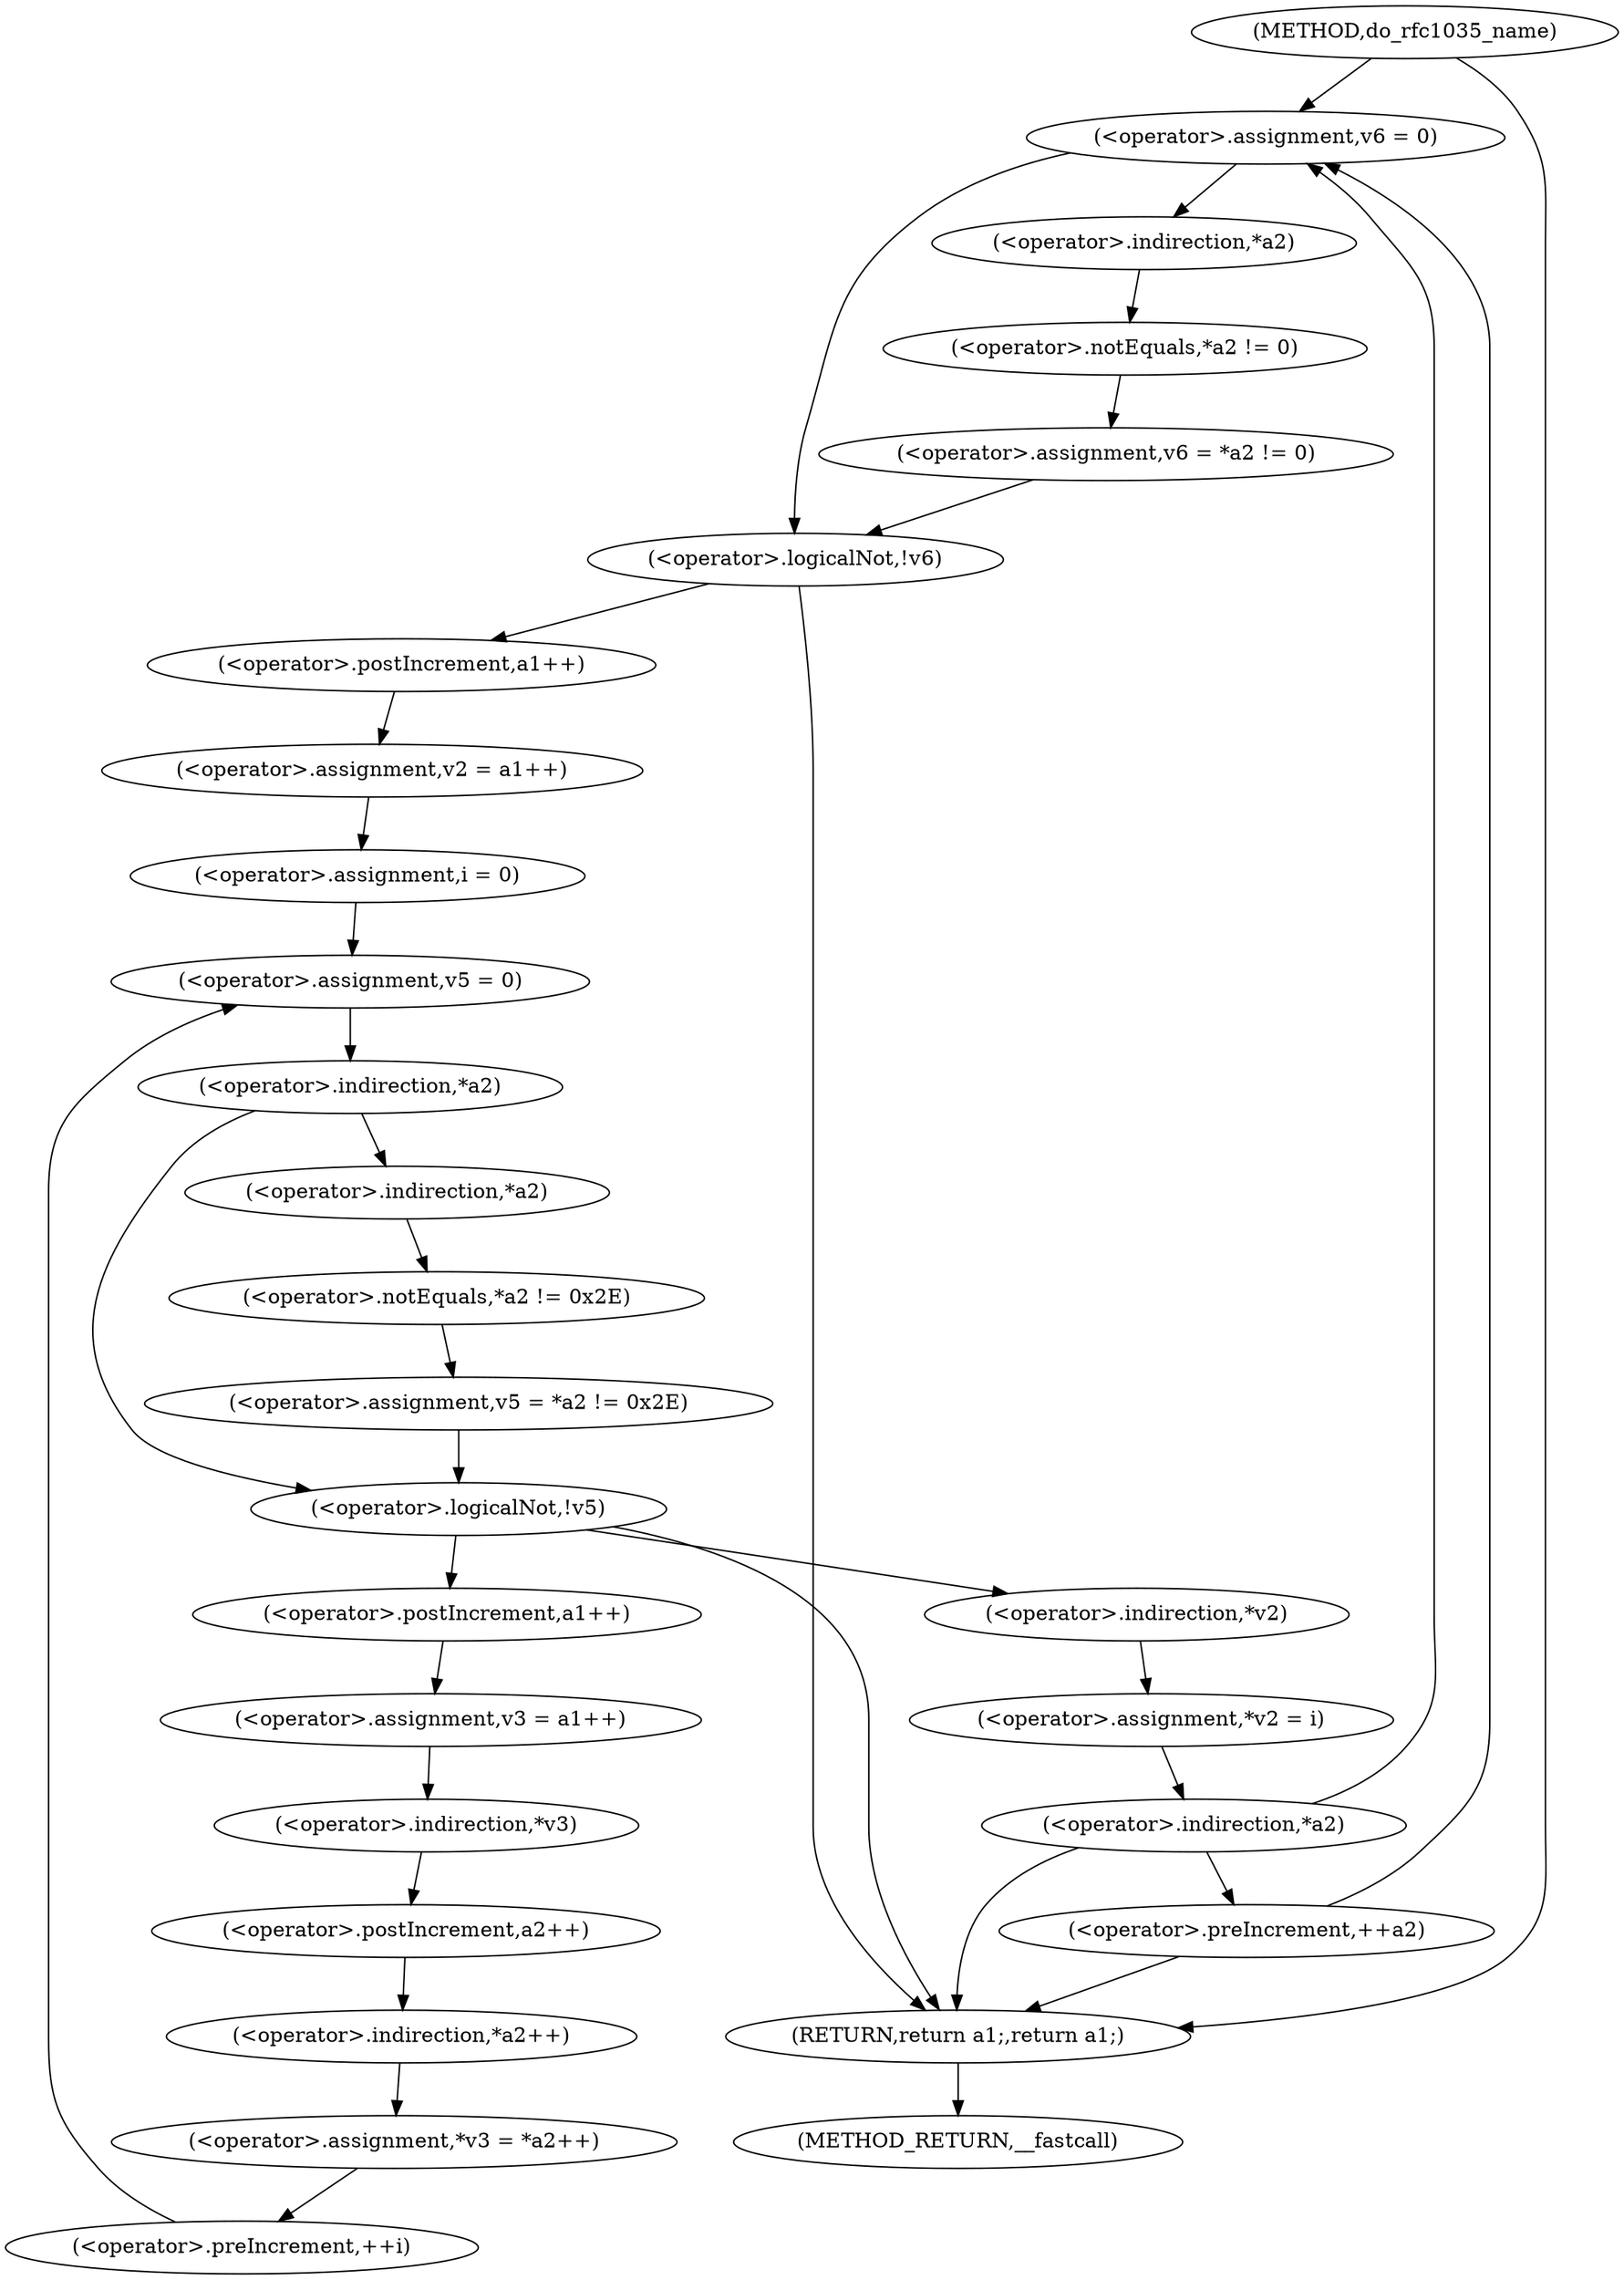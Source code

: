 digraph do_rfc1035_name {  
"1000118" [label = "(<operator>.assignment,v6 = 0)" ]
"1000123" [label = "(<operator>.assignment,v6 = *a2 != 0)" ]
"1000125" [label = "(<operator>.notEquals,*a2 != 0)" ]
"1000126" [label = "(<operator>.indirection,*a2)" ]
"1000130" [label = "(<operator>.logicalNot,!v6)" ]
"1000133" [label = "(<operator>.assignment,v2 = a1++)" ]
"1000135" [label = "(<operator>.postIncrement,a1++)" ]
"1000138" [label = "(<operator>.assignment,i = 0)" ]
"1000141" [label = "(<operator>.preIncrement,++i)" ]
"1000144" [label = "(<operator>.assignment,v5 = 0)" ]
"1000148" [label = "(<operator>.indirection,*a2)" ]
"1000150" [label = "(<operator>.assignment,v5 = *a2 != 0x2E)" ]
"1000152" [label = "(<operator>.notEquals,*a2 != 0x2E)" ]
"1000153" [label = "(<operator>.indirection,*a2)" ]
"1000157" [label = "(<operator>.logicalNot,!v5)" ]
"1000160" [label = "(<operator>.assignment,v3 = a1++)" ]
"1000162" [label = "(<operator>.postIncrement,a1++)" ]
"1000164" [label = "(<operator>.assignment,*v3 = *a2++)" ]
"1000165" [label = "(<operator>.indirection,*v3)" ]
"1000167" [label = "(<operator>.indirection,*a2++)" ]
"1000168" [label = "(<operator>.postIncrement,a2++)" ]
"1000170" [label = "(<operator>.assignment,*v2 = i)" ]
"1000171" [label = "(<operator>.indirection,*v2)" ]
"1000175" [label = "(<operator>.indirection,*a2)" ]
"1000177" [label = "(<operator>.preIncrement,++a2)" ]
"1000179" [label = "(RETURN,return a1;,return a1;)" ]
"1000106" [label = "(METHOD,do_rfc1035_name)" ]
"1000181" [label = "(METHOD_RETURN,__fastcall)" ]
  "1000118" -> "1000126" 
  "1000118" -> "1000130" 
  "1000123" -> "1000130" 
  "1000125" -> "1000123" 
  "1000126" -> "1000125" 
  "1000130" -> "1000179" 
  "1000130" -> "1000135" 
  "1000133" -> "1000138" 
  "1000135" -> "1000133" 
  "1000138" -> "1000144" 
  "1000141" -> "1000144" 
  "1000144" -> "1000148" 
  "1000148" -> "1000153" 
  "1000148" -> "1000157" 
  "1000150" -> "1000157" 
  "1000152" -> "1000150" 
  "1000153" -> "1000152" 
  "1000157" -> "1000171" 
  "1000157" -> "1000179" 
  "1000157" -> "1000162" 
  "1000160" -> "1000165" 
  "1000162" -> "1000160" 
  "1000164" -> "1000141" 
  "1000165" -> "1000168" 
  "1000167" -> "1000164" 
  "1000168" -> "1000167" 
  "1000170" -> "1000175" 
  "1000171" -> "1000170" 
  "1000175" -> "1000118" 
  "1000175" -> "1000179" 
  "1000175" -> "1000177" 
  "1000177" -> "1000118" 
  "1000177" -> "1000179" 
  "1000179" -> "1000181" 
  "1000106" -> "1000118" 
  "1000106" -> "1000179" 
}
